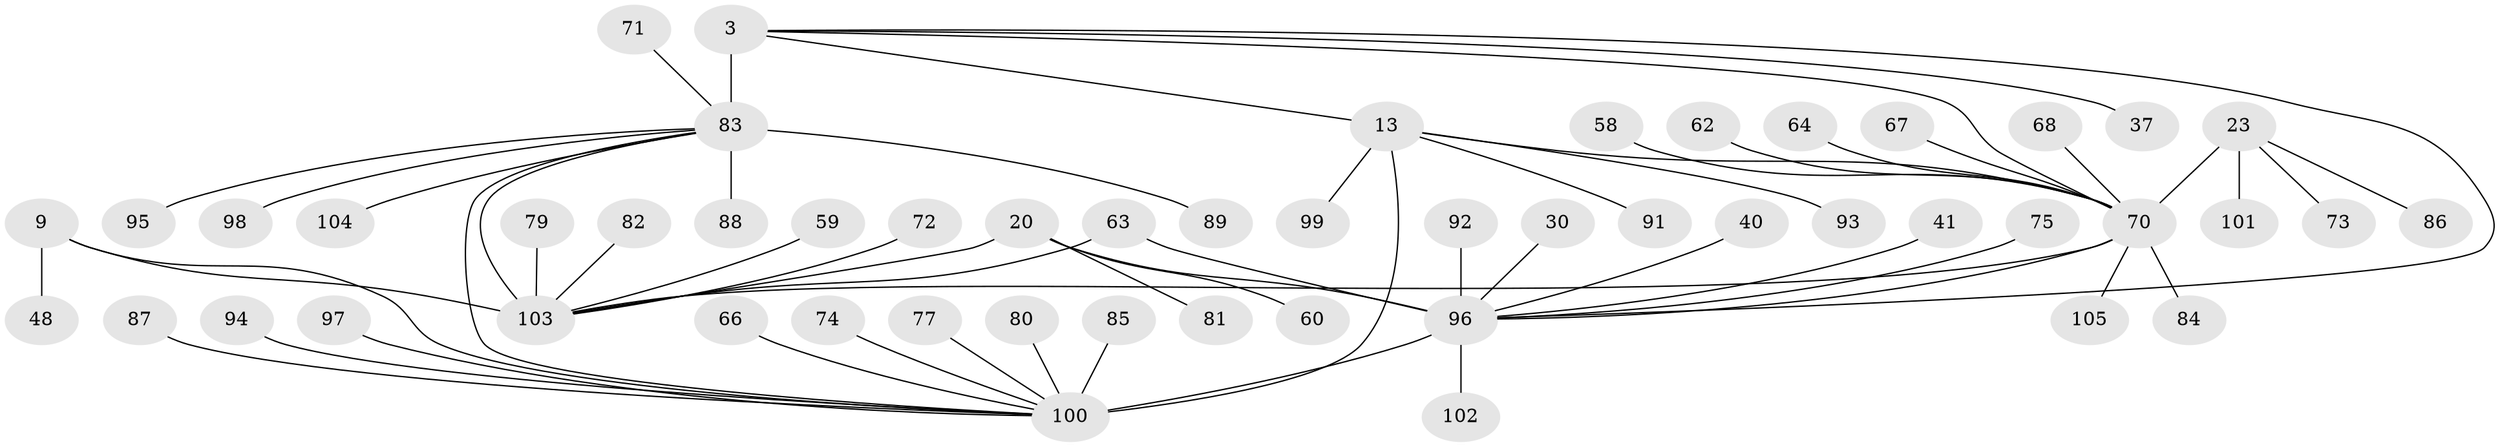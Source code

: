 // original degree distribution, {9: 0.0380952380952381, 6: 0.02857142857142857, 8: 0.047619047619047616, 7: 0.047619047619047616, 5: 0.0380952380952381, 10: 0.01904761904761905, 4: 0.01904761904761905, 12: 0.009523809523809525, 2: 0.1523809523809524, 1: 0.580952380952381, 3: 0.01904761904761905}
// Generated by graph-tools (version 1.1) at 2025/57/03/04/25 21:57:29]
// undirected, 52 vertices, 59 edges
graph export_dot {
graph [start="1"]
  node [color=gray90,style=filled];
  3 [super="+2"];
  9 [super="+8"];
  13 [super="+11"];
  20 [super="+16"];
  23 [super="+21"];
  30;
  37;
  40;
  41;
  48;
  58;
  59 [super="+55"];
  60;
  62;
  63;
  64;
  66;
  67;
  68 [super="+35"];
  70 [super="+24+25+42+57"];
  71 [super="+29"];
  72 [super="+36"];
  73;
  74;
  75;
  77 [super="+50"];
  79 [super="+26"];
  80;
  81;
  82;
  83 [super="+5+27+44+51+54"];
  84 [super="+32"];
  85;
  86;
  87;
  88;
  89;
  91;
  92 [super="+56"];
  93;
  94;
  95 [super="+43"];
  96 [super="+18+69"];
  97 [super="+34+90"];
  98 [super="+78"];
  99;
  100 [super="+38+47+15+45+49+52+61+65"];
  101;
  102;
  103 [super="+76+39+53"];
  104;
  105;
  3 -- 37;
  3 -- 13;
  3 -- 70;
  3 -- 83 [weight=6];
  3 -- 96;
  9 -- 48;
  9 -- 100;
  9 -- 103 [weight=6];
  13 -- 99;
  13 -- 91;
  13 -- 93;
  13 -- 100 [weight=6];
  13 -- 70;
  20 -- 81;
  20 -- 60;
  20 -- 103;
  20 -- 96 [weight=6];
  23 -- 101;
  23 -- 73;
  23 -- 86;
  23 -- 70 [weight=6];
  30 -- 96;
  40 -- 96;
  41 -- 96;
  58 -- 70;
  59 -- 103;
  62 -- 70;
  63 -- 103;
  63 -- 96;
  64 -- 70;
  66 -- 100;
  67 -- 70;
  68 -- 70;
  70 -- 84;
  70 -- 105;
  70 -- 103;
  70 -- 96 [weight=2];
  71 -- 83;
  72 -- 103;
  74 -- 100;
  75 -- 96;
  77 -- 100;
  79 -- 103;
  80 -- 100;
  82 -- 103;
  83 -- 100;
  83 -- 98;
  83 -- 104;
  83 -- 88;
  83 -- 89;
  83 -- 95;
  83 -- 103;
  85 -- 100;
  87 -- 100;
  92 -- 96;
  94 -- 100;
  96 -- 100 [weight=2];
  96 -- 102;
  97 -- 100;
}
